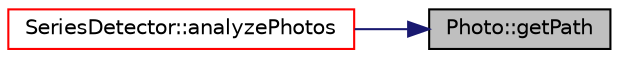 digraph "Photo::getPath"
{
 // LATEX_PDF_SIZE
  edge [fontname="Helvetica",fontsize="10",labelfontname="Helvetica",labelfontsize="10"];
  node [fontname="Helvetica",fontsize="10",shape=record];
  rankdir="RL";
  Node1 [label="Photo::getPath",height=0.2,width=0.4,color="black", fillcolor="grey75", style="filled", fontcolor="black",tooltip=" "];
  Node1 -> Node2 [dir="back",color="midnightblue",fontsize="10",style="solid",fontname="Helvetica"];
  Node2 [label="SeriesDetector::analyzePhotos",height=0.2,width=0.4,color="red", fillcolor="white", style="filled",URL="$class_series_detector.html#a6e234a1e8721233612cf4db84bf9dad5",tooltip=" "];
}
